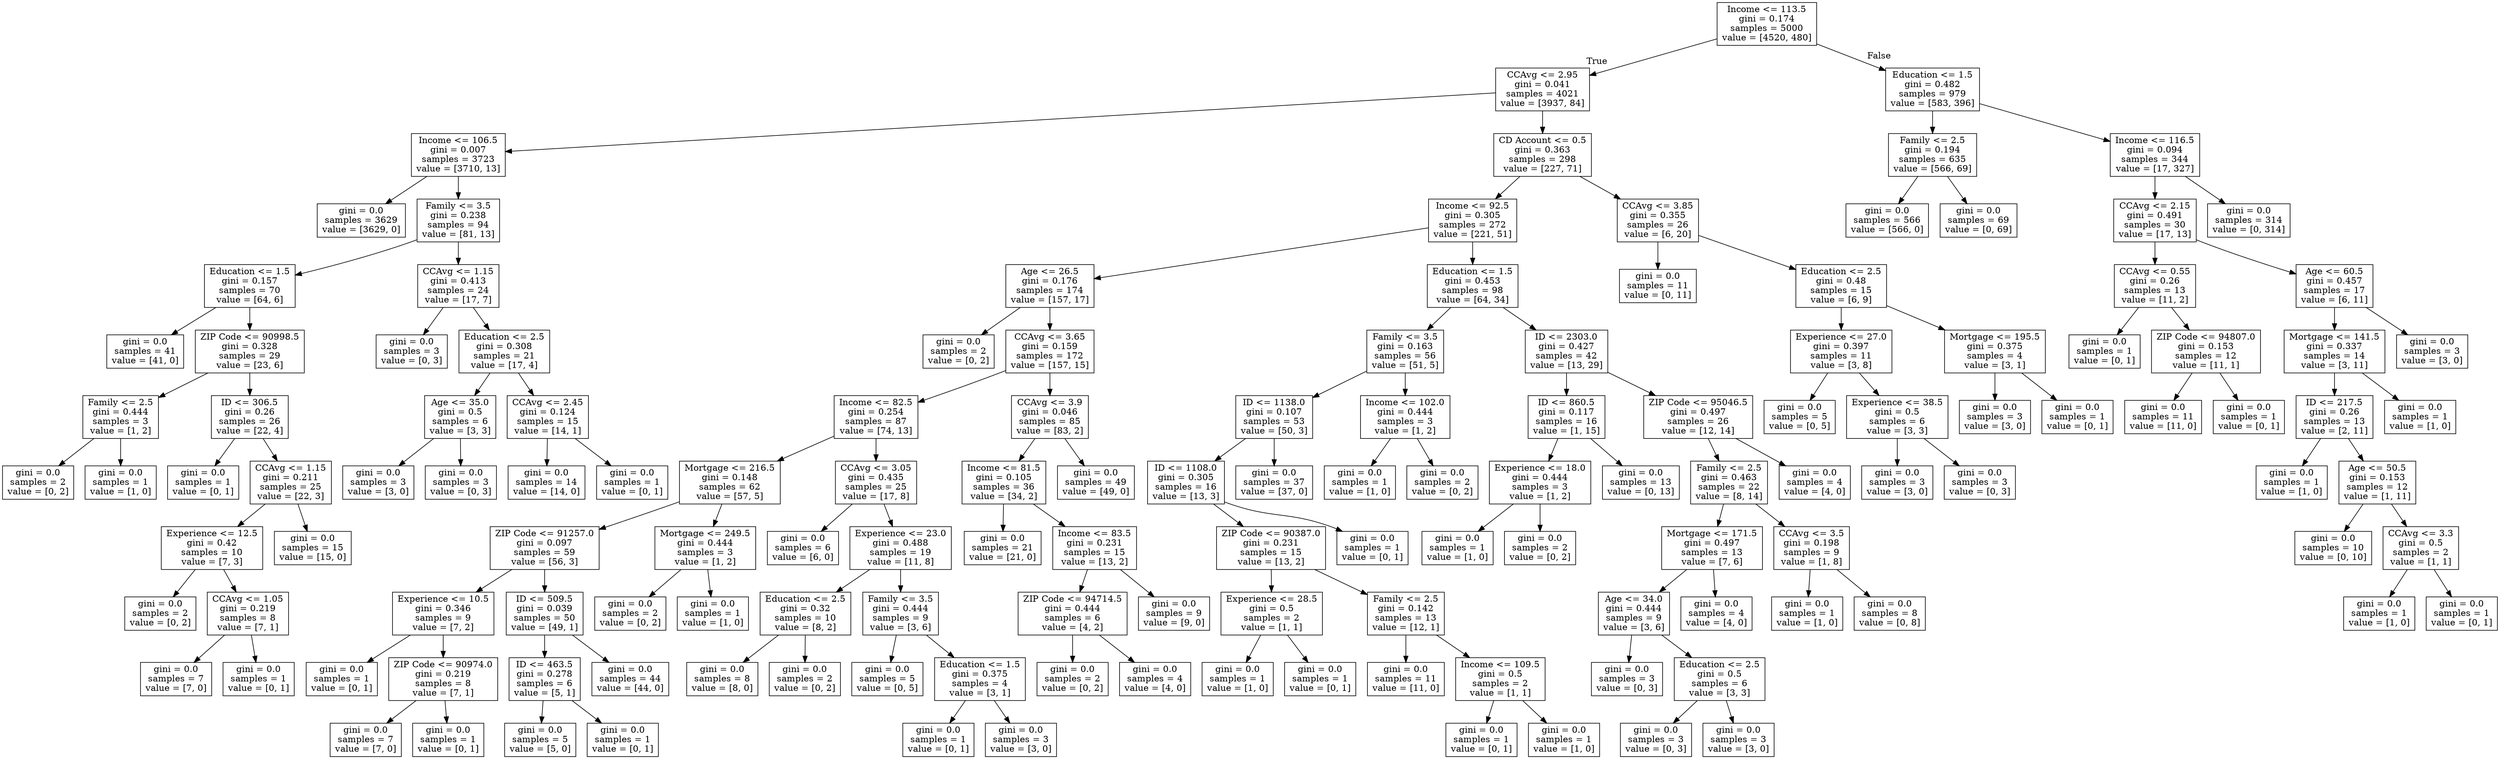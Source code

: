 digraph Tree {
node [shape=box] ;
0 [label="Income <= 113.5\ngini = 0.174\nsamples = 5000\nvalue = [4520, 480]"] ;
1 [label="CCAvg <= 2.95\ngini = 0.041\nsamples = 4021\nvalue = [3937, 84]"] ;
0 -> 1 [labeldistance=2.5, labelangle=45, headlabel="True"] ;
2 [label="Income <= 106.5\ngini = 0.007\nsamples = 3723\nvalue = [3710, 13]"] ;
1 -> 2 ;
3 [label="gini = 0.0\nsamples = 3629\nvalue = [3629, 0]"] ;
2 -> 3 ;
4 [label="Family <= 3.5\ngini = 0.238\nsamples = 94\nvalue = [81, 13]"] ;
2 -> 4 ;
5 [label="Education <= 1.5\ngini = 0.157\nsamples = 70\nvalue = [64, 6]"] ;
4 -> 5 ;
6 [label="gini = 0.0\nsamples = 41\nvalue = [41, 0]"] ;
5 -> 6 ;
7 [label="ZIP Code <= 90998.5\ngini = 0.328\nsamples = 29\nvalue = [23, 6]"] ;
5 -> 7 ;
8 [label="Family <= 2.5\ngini = 0.444\nsamples = 3\nvalue = [1, 2]"] ;
7 -> 8 ;
9 [label="gini = 0.0\nsamples = 2\nvalue = [0, 2]"] ;
8 -> 9 ;
10 [label="gini = 0.0\nsamples = 1\nvalue = [1, 0]"] ;
8 -> 10 ;
11 [label="ID <= 306.5\ngini = 0.26\nsamples = 26\nvalue = [22, 4]"] ;
7 -> 11 ;
12 [label="gini = 0.0\nsamples = 1\nvalue = [0, 1]"] ;
11 -> 12 ;
13 [label="CCAvg <= 1.15\ngini = 0.211\nsamples = 25\nvalue = [22, 3]"] ;
11 -> 13 ;
14 [label="Experience <= 12.5\ngini = 0.42\nsamples = 10\nvalue = [7, 3]"] ;
13 -> 14 ;
15 [label="gini = 0.0\nsamples = 2\nvalue = [0, 2]"] ;
14 -> 15 ;
16 [label="CCAvg <= 1.05\ngini = 0.219\nsamples = 8\nvalue = [7, 1]"] ;
14 -> 16 ;
17 [label="gini = 0.0\nsamples = 7\nvalue = [7, 0]"] ;
16 -> 17 ;
18 [label="gini = 0.0\nsamples = 1\nvalue = [0, 1]"] ;
16 -> 18 ;
19 [label="gini = 0.0\nsamples = 15\nvalue = [15, 0]"] ;
13 -> 19 ;
20 [label="CCAvg <= 1.15\ngini = 0.413\nsamples = 24\nvalue = [17, 7]"] ;
4 -> 20 ;
21 [label="gini = 0.0\nsamples = 3\nvalue = [0, 3]"] ;
20 -> 21 ;
22 [label="Education <= 2.5\ngini = 0.308\nsamples = 21\nvalue = [17, 4]"] ;
20 -> 22 ;
23 [label="Age <= 35.0\ngini = 0.5\nsamples = 6\nvalue = [3, 3]"] ;
22 -> 23 ;
24 [label="gini = 0.0\nsamples = 3\nvalue = [3, 0]"] ;
23 -> 24 ;
25 [label="gini = 0.0\nsamples = 3\nvalue = [0, 3]"] ;
23 -> 25 ;
26 [label="CCAvg <= 2.45\ngini = 0.124\nsamples = 15\nvalue = [14, 1]"] ;
22 -> 26 ;
27 [label="gini = 0.0\nsamples = 14\nvalue = [14, 0]"] ;
26 -> 27 ;
28 [label="gini = 0.0\nsamples = 1\nvalue = [0, 1]"] ;
26 -> 28 ;
29 [label="CD Account <= 0.5\ngini = 0.363\nsamples = 298\nvalue = [227, 71]"] ;
1 -> 29 ;
30 [label="Income <= 92.5\ngini = 0.305\nsamples = 272\nvalue = [221, 51]"] ;
29 -> 30 ;
31 [label="Age <= 26.5\ngini = 0.176\nsamples = 174\nvalue = [157, 17]"] ;
30 -> 31 ;
32 [label="gini = 0.0\nsamples = 2\nvalue = [0, 2]"] ;
31 -> 32 ;
33 [label="CCAvg <= 3.65\ngini = 0.159\nsamples = 172\nvalue = [157, 15]"] ;
31 -> 33 ;
34 [label="Income <= 82.5\ngini = 0.254\nsamples = 87\nvalue = [74, 13]"] ;
33 -> 34 ;
35 [label="Mortgage <= 216.5\ngini = 0.148\nsamples = 62\nvalue = [57, 5]"] ;
34 -> 35 ;
36 [label="ZIP Code <= 91257.0\ngini = 0.097\nsamples = 59\nvalue = [56, 3]"] ;
35 -> 36 ;
37 [label="Experience <= 10.5\ngini = 0.346\nsamples = 9\nvalue = [7, 2]"] ;
36 -> 37 ;
38 [label="gini = 0.0\nsamples = 1\nvalue = [0, 1]"] ;
37 -> 38 ;
39 [label="ZIP Code <= 90974.0\ngini = 0.219\nsamples = 8\nvalue = [7, 1]"] ;
37 -> 39 ;
40 [label="gini = 0.0\nsamples = 7\nvalue = [7, 0]"] ;
39 -> 40 ;
41 [label="gini = 0.0\nsamples = 1\nvalue = [0, 1]"] ;
39 -> 41 ;
42 [label="ID <= 509.5\ngini = 0.039\nsamples = 50\nvalue = [49, 1]"] ;
36 -> 42 ;
43 [label="ID <= 463.5\ngini = 0.278\nsamples = 6\nvalue = [5, 1]"] ;
42 -> 43 ;
44 [label="gini = 0.0\nsamples = 5\nvalue = [5, 0]"] ;
43 -> 44 ;
45 [label="gini = 0.0\nsamples = 1\nvalue = [0, 1]"] ;
43 -> 45 ;
46 [label="gini = 0.0\nsamples = 44\nvalue = [44, 0]"] ;
42 -> 46 ;
47 [label="Mortgage <= 249.5\ngini = 0.444\nsamples = 3\nvalue = [1, 2]"] ;
35 -> 47 ;
48 [label="gini = 0.0\nsamples = 2\nvalue = [0, 2]"] ;
47 -> 48 ;
49 [label="gini = 0.0\nsamples = 1\nvalue = [1, 0]"] ;
47 -> 49 ;
50 [label="CCAvg <= 3.05\ngini = 0.435\nsamples = 25\nvalue = [17, 8]"] ;
34 -> 50 ;
51 [label="gini = 0.0\nsamples = 6\nvalue = [6, 0]"] ;
50 -> 51 ;
52 [label="Experience <= 23.0\ngini = 0.488\nsamples = 19\nvalue = [11, 8]"] ;
50 -> 52 ;
53 [label="Education <= 2.5\ngini = 0.32\nsamples = 10\nvalue = [8, 2]"] ;
52 -> 53 ;
54 [label="gini = 0.0\nsamples = 8\nvalue = [8, 0]"] ;
53 -> 54 ;
55 [label="gini = 0.0\nsamples = 2\nvalue = [0, 2]"] ;
53 -> 55 ;
56 [label="Family <= 3.5\ngini = 0.444\nsamples = 9\nvalue = [3, 6]"] ;
52 -> 56 ;
57 [label="gini = 0.0\nsamples = 5\nvalue = [0, 5]"] ;
56 -> 57 ;
58 [label="Education <= 1.5\ngini = 0.375\nsamples = 4\nvalue = [3, 1]"] ;
56 -> 58 ;
59 [label="gini = 0.0\nsamples = 1\nvalue = [0, 1]"] ;
58 -> 59 ;
60 [label="gini = 0.0\nsamples = 3\nvalue = [3, 0]"] ;
58 -> 60 ;
61 [label="CCAvg <= 3.9\ngini = 0.046\nsamples = 85\nvalue = [83, 2]"] ;
33 -> 61 ;
62 [label="Income <= 81.5\ngini = 0.105\nsamples = 36\nvalue = [34, 2]"] ;
61 -> 62 ;
63 [label="gini = 0.0\nsamples = 21\nvalue = [21, 0]"] ;
62 -> 63 ;
64 [label="Income <= 83.5\ngini = 0.231\nsamples = 15\nvalue = [13, 2]"] ;
62 -> 64 ;
65 [label="ZIP Code <= 94714.5\ngini = 0.444\nsamples = 6\nvalue = [4, 2]"] ;
64 -> 65 ;
66 [label="gini = 0.0\nsamples = 2\nvalue = [0, 2]"] ;
65 -> 66 ;
67 [label="gini = 0.0\nsamples = 4\nvalue = [4, 0]"] ;
65 -> 67 ;
68 [label="gini = 0.0\nsamples = 9\nvalue = [9, 0]"] ;
64 -> 68 ;
69 [label="gini = 0.0\nsamples = 49\nvalue = [49, 0]"] ;
61 -> 69 ;
70 [label="Education <= 1.5\ngini = 0.453\nsamples = 98\nvalue = [64, 34]"] ;
30 -> 70 ;
71 [label="Family <= 3.5\ngini = 0.163\nsamples = 56\nvalue = [51, 5]"] ;
70 -> 71 ;
72 [label="ID <= 1138.0\ngini = 0.107\nsamples = 53\nvalue = [50, 3]"] ;
71 -> 72 ;
73 [label="ID <= 1108.0\ngini = 0.305\nsamples = 16\nvalue = [13, 3]"] ;
72 -> 73 ;
74 [label="ZIP Code <= 90387.0\ngini = 0.231\nsamples = 15\nvalue = [13, 2]"] ;
73 -> 74 ;
75 [label="Experience <= 28.5\ngini = 0.5\nsamples = 2\nvalue = [1, 1]"] ;
74 -> 75 ;
76 [label="gini = 0.0\nsamples = 1\nvalue = [1, 0]"] ;
75 -> 76 ;
77 [label="gini = 0.0\nsamples = 1\nvalue = [0, 1]"] ;
75 -> 77 ;
78 [label="Family <= 2.5\ngini = 0.142\nsamples = 13\nvalue = [12, 1]"] ;
74 -> 78 ;
79 [label="gini = 0.0\nsamples = 11\nvalue = [11, 0]"] ;
78 -> 79 ;
80 [label="Income <= 109.5\ngini = 0.5\nsamples = 2\nvalue = [1, 1]"] ;
78 -> 80 ;
81 [label="gini = 0.0\nsamples = 1\nvalue = [0, 1]"] ;
80 -> 81 ;
82 [label="gini = 0.0\nsamples = 1\nvalue = [1, 0]"] ;
80 -> 82 ;
83 [label="gini = 0.0\nsamples = 1\nvalue = [0, 1]"] ;
73 -> 83 ;
84 [label="gini = 0.0\nsamples = 37\nvalue = [37, 0]"] ;
72 -> 84 ;
85 [label="Income <= 102.0\ngini = 0.444\nsamples = 3\nvalue = [1, 2]"] ;
71 -> 85 ;
86 [label="gini = 0.0\nsamples = 1\nvalue = [1, 0]"] ;
85 -> 86 ;
87 [label="gini = 0.0\nsamples = 2\nvalue = [0, 2]"] ;
85 -> 87 ;
88 [label="ID <= 2303.0\ngini = 0.427\nsamples = 42\nvalue = [13, 29]"] ;
70 -> 88 ;
89 [label="ID <= 860.5\ngini = 0.117\nsamples = 16\nvalue = [1, 15]"] ;
88 -> 89 ;
90 [label="Experience <= 18.0\ngini = 0.444\nsamples = 3\nvalue = [1, 2]"] ;
89 -> 90 ;
91 [label="gini = 0.0\nsamples = 1\nvalue = [1, 0]"] ;
90 -> 91 ;
92 [label="gini = 0.0\nsamples = 2\nvalue = [0, 2]"] ;
90 -> 92 ;
93 [label="gini = 0.0\nsamples = 13\nvalue = [0, 13]"] ;
89 -> 93 ;
94 [label="ZIP Code <= 95046.5\ngini = 0.497\nsamples = 26\nvalue = [12, 14]"] ;
88 -> 94 ;
95 [label="Family <= 2.5\ngini = 0.463\nsamples = 22\nvalue = [8, 14]"] ;
94 -> 95 ;
96 [label="Mortgage <= 171.5\ngini = 0.497\nsamples = 13\nvalue = [7, 6]"] ;
95 -> 96 ;
97 [label="Age <= 34.0\ngini = 0.444\nsamples = 9\nvalue = [3, 6]"] ;
96 -> 97 ;
98 [label="gini = 0.0\nsamples = 3\nvalue = [0, 3]"] ;
97 -> 98 ;
99 [label="Education <= 2.5\ngini = 0.5\nsamples = 6\nvalue = [3, 3]"] ;
97 -> 99 ;
100 [label="gini = 0.0\nsamples = 3\nvalue = [0, 3]"] ;
99 -> 100 ;
101 [label="gini = 0.0\nsamples = 3\nvalue = [3, 0]"] ;
99 -> 101 ;
102 [label="gini = 0.0\nsamples = 4\nvalue = [4, 0]"] ;
96 -> 102 ;
103 [label="CCAvg <= 3.5\ngini = 0.198\nsamples = 9\nvalue = [1, 8]"] ;
95 -> 103 ;
104 [label="gini = 0.0\nsamples = 1\nvalue = [1, 0]"] ;
103 -> 104 ;
105 [label="gini = 0.0\nsamples = 8\nvalue = [0, 8]"] ;
103 -> 105 ;
106 [label="gini = 0.0\nsamples = 4\nvalue = [4, 0]"] ;
94 -> 106 ;
107 [label="CCAvg <= 3.85\ngini = 0.355\nsamples = 26\nvalue = [6, 20]"] ;
29 -> 107 ;
108 [label="gini = 0.0\nsamples = 11\nvalue = [0, 11]"] ;
107 -> 108 ;
109 [label="Education <= 2.5\ngini = 0.48\nsamples = 15\nvalue = [6, 9]"] ;
107 -> 109 ;
110 [label="Experience <= 27.0\ngini = 0.397\nsamples = 11\nvalue = [3, 8]"] ;
109 -> 110 ;
111 [label="gini = 0.0\nsamples = 5\nvalue = [0, 5]"] ;
110 -> 111 ;
112 [label="Experience <= 38.5\ngini = 0.5\nsamples = 6\nvalue = [3, 3]"] ;
110 -> 112 ;
113 [label="gini = 0.0\nsamples = 3\nvalue = [3, 0]"] ;
112 -> 113 ;
114 [label="gini = 0.0\nsamples = 3\nvalue = [0, 3]"] ;
112 -> 114 ;
115 [label="Mortgage <= 195.5\ngini = 0.375\nsamples = 4\nvalue = [3, 1]"] ;
109 -> 115 ;
116 [label="gini = 0.0\nsamples = 3\nvalue = [3, 0]"] ;
115 -> 116 ;
117 [label="gini = 0.0\nsamples = 1\nvalue = [0, 1]"] ;
115 -> 117 ;
118 [label="Education <= 1.5\ngini = 0.482\nsamples = 979\nvalue = [583, 396]"] ;
0 -> 118 [labeldistance=2.5, labelangle=-45, headlabel="False"] ;
119 [label="Family <= 2.5\ngini = 0.194\nsamples = 635\nvalue = [566, 69]"] ;
118 -> 119 ;
120 [label="gini = 0.0\nsamples = 566\nvalue = [566, 0]"] ;
119 -> 120 ;
121 [label="gini = 0.0\nsamples = 69\nvalue = [0, 69]"] ;
119 -> 121 ;
122 [label="Income <= 116.5\ngini = 0.094\nsamples = 344\nvalue = [17, 327]"] ;
118 -> 122 ;
123 [label="CCAvg <= 2.15\ngini = 0.491\nsamples = 30\nvalue = [17, 13]"] ;
122 -> 123 ;
124 [label="CCAvg <= 0.55\ngini = 0.26\nsamples = 13\nvalue = [11, 2]"] ;
123 -> 124 ;
125 [label="gini = 0.0\nsamples = 1\nvalue = [0, 1]"] ;
124 -> 125 ;
126 [label="ZIP Code <= 94807.0\ngini = 0.153\nsamples = 12\nvalue = [11, 1]"] ;
124 -> 126 ;
127 [label="gini = 0.0\nsamples = 11\nvalue = [11, 0]"] ;
126 -> 127 ;
128 [label="gini = 0.0\nsamples = 1\nvalue = [0, 1]"] ;
126 -> 128 ;
129 [label="Age <= 60.5\ngini = 0.457\nsamples = 17\nvalue = [6, 11]"] ;
123 -> 129 ;
130 [label="Mortgage <= 141.5\ngini = 0.337\nsamples = 14\nvalue = [3, 11]"] ;
129 -> 130 ;
131 [label="ID <= 217.5\ngini = 0.26\nsamples = 13\nvalue = [2, 11]"] ;
130 -> 131 ;
132 [label="gini = 0.0\nsamples = 1\nvalue = [1, 0]"] ;
131 -> 132 ;
133 [label="Age <= 50.5\ngini = 0.153\nsamples = 12\nvalue = [1, 11]"] ;
131 -> 133 ;
134 [label="gini = 0.0\nsamples = 10\nvalue = [0, 10]"] ;
133 -> 134 ;
135 [label="CCAvg <= 3.3\ngini = 0.5\nsamples = 2\nvalue = [1, 1]"] ;
133 -> 135 ;
136 [label="gini = 0.0\nsamples = 1\nvalue = [1, 0]"] ;
135 -> 136 ;
137 [label="gini = 0.0\nsamples = 1\nvalue = [0, 1]"] ;
135 -> 137 ;
138 [label="gini = 0.0\nsamples = 1\nvalue = [1, 0]"] ;
130 -> 138 ;
139 [label="gini = 0.0\nsamples = 3\nvalue = [3, 0]"] ;
129 -> 139 ;
140 [label="gini = 0.0\nsamples = 314\nvalue = [0, 314]"] ;
122 -> 140 ;
}